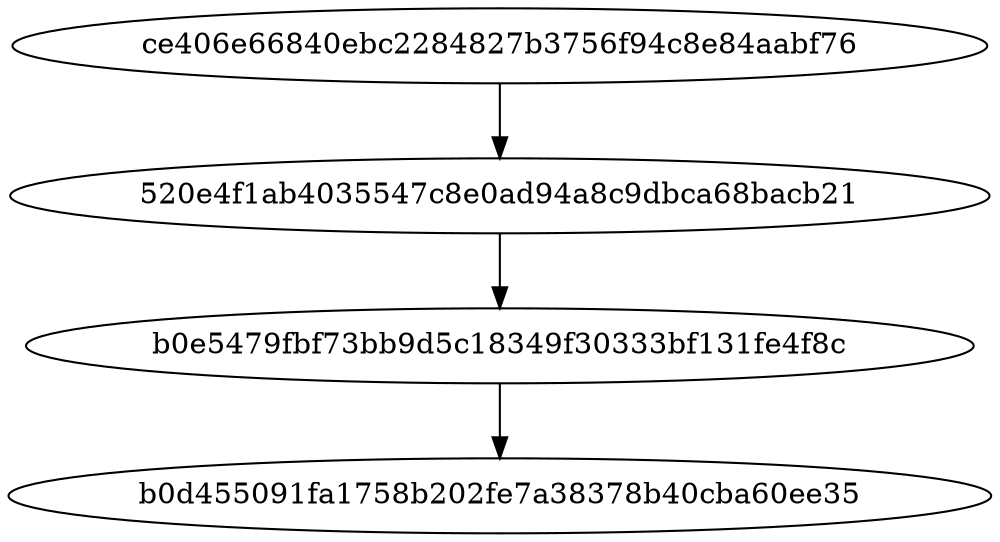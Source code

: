 digraph G {
    "b0e5479fbf73bb9d5c18349f30333bf131fe4f8c" -> "b0d455091fa1758b202fe7a38378b40cba60ee35";
    "520e4f1ab4035547c8e0ad94a8c9dbca68bacb21" -> "b0e5479fbf73bb9d5c18349f30333bf131fe4f8c";
    "ce406e66840ebc2284827b3756f94c8e84aabf76" -> "520e4f1ab4035547c8e0ad94a8c9dbca68bacb21";
}